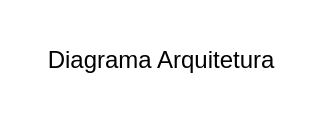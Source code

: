 <mxfile>
  <diagram name="Diagrama Arquitetura" id="8ea1926e-932d-4333-b90d-95af226e6a52">
    <mxGraphModel dx="1220" dy="689" grid="1" gridSize="10" guides="1" tooltips="1" connect="1" arrows="1" fold="1" page="1" pageScale="1" pageWidth="827" pageHeight="1169" math="0" shadow="0">
      <root>
        <mxCell id="0" />
        <mxCell id="1" parent="0" />
        <!-- Adicione seus elementos de diagrama aqui -->
        <mxCell id="2" value="Diagrama Arquitetura" style="text;html=1;strokeColor=none;fillColor=none;align=center;verticalAlign=middle;" vertex="1" parent="1">
          <mxGeometry x="20" y="20" width="160" height="60" as="geometry" />
        </mxCell>
      </root>
    </mxGraphModel>
  </diagram>
</mxfile>
